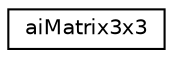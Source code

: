digraph "Graphical Class Hierarchy"
{
  edge [fontname="Helvetica",fontsize="10",labelfontname="Helvetica",labelfontsize="10"];
  node [fontname="Helvetica",fontsize="10",shape=record];
  rankdir="LR";
  Node1 [label="aiMatrix3x3",height=0.2,width=0.4,color="black", fillcolor="white", style="filled",URL="$structai_matrix3x3.html"];
}
